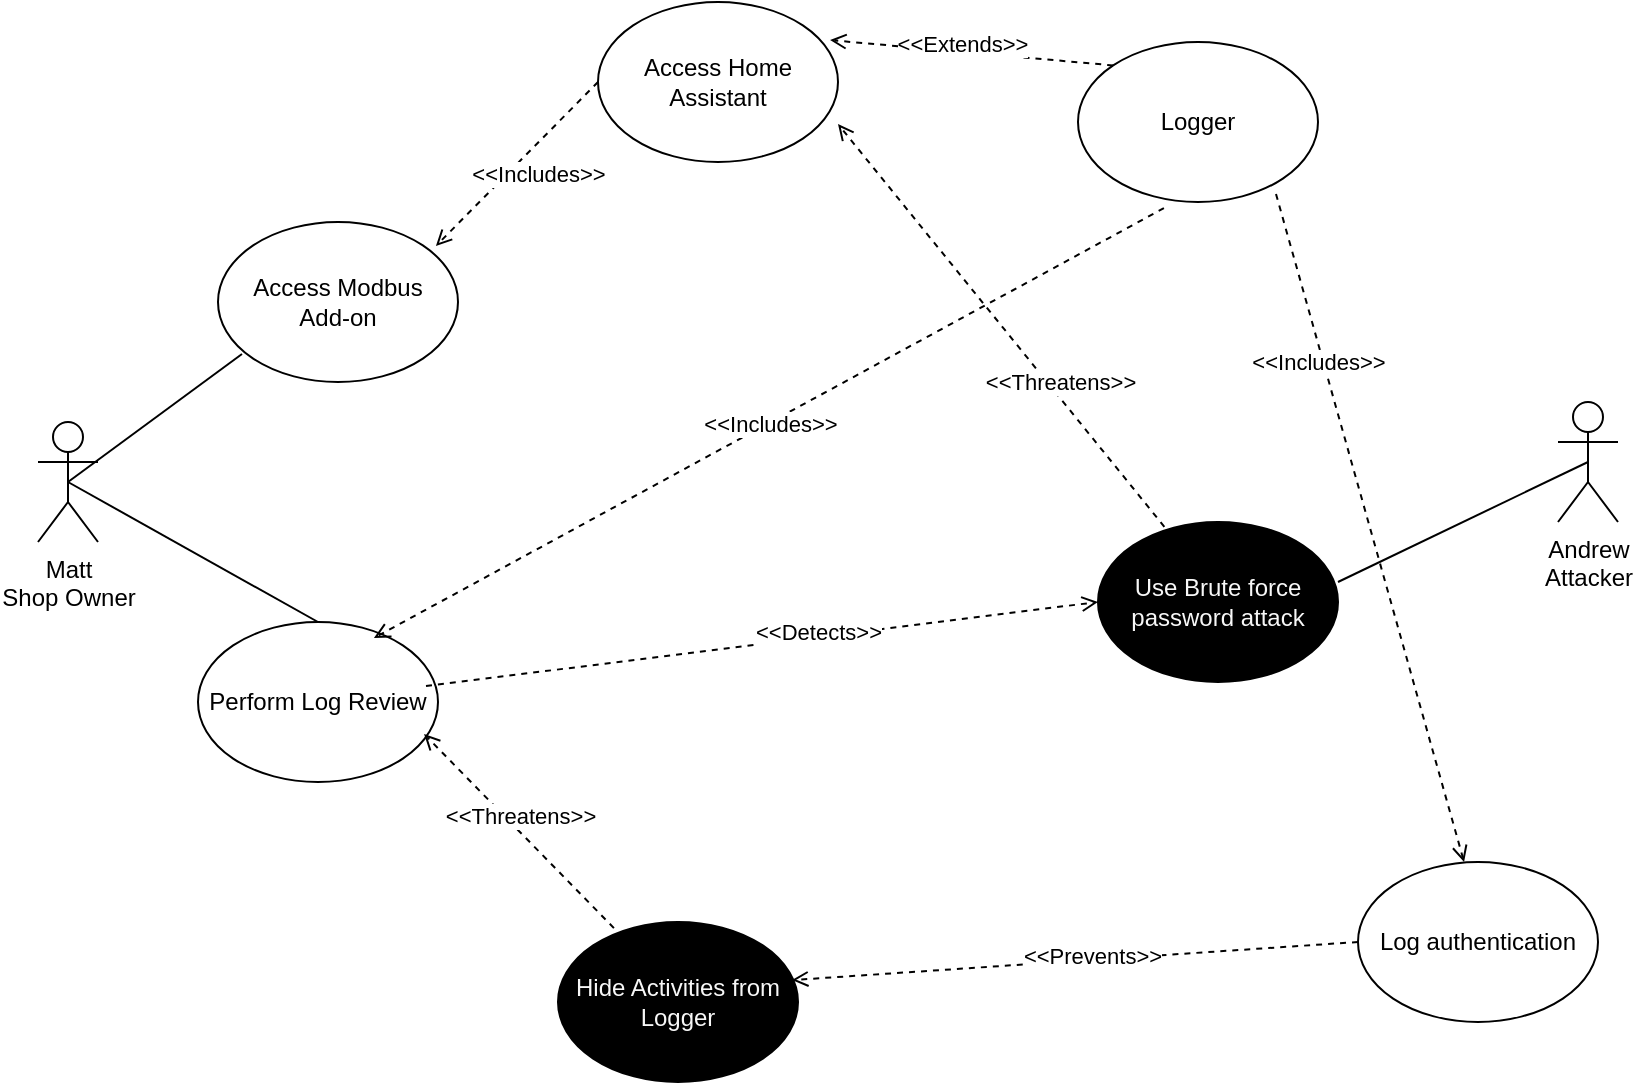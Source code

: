 <mxfile version="15.3.1" type="device"><diagram id="4E3Xk7O1Sg4ab-ENBFoo" name="Page-1"><mxGraphModel dx="1422" dy="1805" grid="1" gridSize="10" guides="1" tooltips="1" connect="1" arrows="1" fold="1" page="1" pageScale="1" pageWidth="850" pageHeight="1100" math="0" shadow="0"><root><mxCell id="0"/><mxCell id="1" parent="0"/><mxCell id="qZiH2Oc5dCERm7C21Idm-2" value="Matt&lt;br&gt;Shop Owner" style="shape=umlActor;verticalLabelPosition=bottom;verticalAlign=top;html=1;outlineConnect=0;" vertex="1" parent="1"><mxGeometry x="40" y="200" width="30" height="60" as="geometry"/></mxCell><mxCell id="qZiH2Oc5dCERm7C21Idm-3" value="Andrew&lt;br&gt;Attacker" style="shape=umlActor;verticalLabelPosition=bottom;verticalAlign=top;html=1;outlineConnect=0;" vertex="1" parent="1"><mxGeometry x="800" y="190" width="30" height="60" as="geometry"/></mxCell><mxCell id="qZiH2Oc5dCERm7C21Idm-20" value="" style="endArrow=none;html=1;entryX=0.5;entryY=0.5;entryDx=0;entryDy=0;entryPerimeter=0;exitX=1;exitY=0.375;exitDx=0;exitDy=0;exitPerimeter=0;" edge="1" parent="1" source="qZiH2Oc5dCERm7C21Idm-38" target="qZiH2Oc5dCERm7C21Idm-3"><mxGeometry width="50" height="50" relative="1" as="geometry"><mxPoint x="760" y="70" as="sourcePoint"/><mxPoint x="795" y="370" as="targetPoint"/></mxGeometry></mxCell><mxCell id="qZiH2Oc5dCERm7C21Idm-33" value="Perform Log Review" style="ellipse;whiteSpace=wrap;html=1;" vertex="1" parent="1"><mxGeometry x="120" y="300" width="120" height="80" as="geometry"/></mxCell><mxCell id="qZiH2Oc5dCERm7C21Idm-38" value="Use Brute force password attack" style="ellipse;whiteSpace=wrap;html=1;fillColor=#000000;fontColor=#F7F7F7;" vertex="1" parent="1"><mxGeometry x="570" y="250" width="120" height="80" as="geometry"/></mxCell><mxCell id="qZiH2Oc5dCERm7C21Idm-45" value="Access Home Assistant" style="ellipse;whiteSpace=wrap;html=1;" vertex="1" parent="1"><mxGeometry x="320" y="-10" width="120" height="80" as="geometry"/></mxCell><mxCell id="qZiH2Oc5dCERm7C21Idm-47" value="" style="endArrow=open;html=1;dashed=1;fontColor=#F7F7F7;entryX=0.908;entryY=0.15;entryDx=0;entryDy=0;exitX=0;exitY=0.5;exitDx=0;exitDy=0;endFill=0;entryPerimeter=0;" edge="1" parent="1" source="qZiH2Oc5dCERm7C21Idm-45" target="qZiH2Oc5dCERm7C21Idm-49"><mxGeometry relative="1" as="geometry"><mxPoint x="500" y="430" as="sourcePoint"/><mxPoint x="330" y="180" as="targetPoint"/></mxGeometry></mxCell><mxCell id="qZiH2Oc5dCERm7C21Idm-48" value="&amp;lt;&amp;lt;Includes&amp;gt;&amp;gt;" style="edgeLabel;resizable=0;html=1;align=center;verticalAlign=middle;" connectable="0" vertex="1" parent="qZiH2Oc5dCERm7C21Idm-47"><mxGeometry relative="1" as="geometry"><mxPoint x="10" y="5" as="offset"/></mxGeometry></mxCell><mxCell id="qZiH2Oc5dCERm7C21Idm-49" value="Access Modbus &lt;br&gt;Add-on" style="ellipse;whiteSpace=wrap;html=1;" vertex="1" parent="1"><mxGeometry x="130" y="100" width="120" height="80" as="geometry"/></mxCell><mxCell id="qZiH2Oc5dCERm7C21Idm-59" value="" style="endArrow=open;html=1;dashed=1;fontColor=#F7F7F7;exitX=0.308;exitY=0.088;exitDx=0;exitDy=0;entryX=1;entryY=0.763;entryDx=0;entryDy=0;entryPerimeter=0;exitPerimeter=0;endFill=0;" edge="1" parent="1" source="qZiH2Oc5dCERm7C21Idm-38" target="qZiH2Oc5dCERm7C21Idm-45"><mxGeometry relative="1" as="geometry"><mxPoint x="718.04" y="188" as="sourcePoint"/><mxPoint x="690" y="280" as="targetPoint"/></mxGeometry></mxCell><mxCell id="qZiH2Oc5dCERm7C21Idm-60" value="&amp;lt;&amp;lt;Threatens&amp;gt;&amp;gt;" style="edgeLabel;resizable=0;html=1;align=center;verticalAlign=middle;" connectable="0" vertex="1" parent="qZiH2Oc5dCERm7C21Idm-59"><mxGeometry relative="1" as="geometry"><mxPoint x="27" y="26" as="offset"/></mxGeometry></mxCell><mxCell id="qZiH2Oc5dCERm7C21Idm-64" value="" style="endArrow=none;html=1;exitX=0.5;exitY=0.5;exitDx=0;exitDy=0;exitPerimeter=0;entryX=0.5;entryY=0;entryDx=0;entryDy=0;" edge="1" parent="1" source="qZiH2Oc5dCERm7C21Idm-2" target="qZiH2Oc5dCERm7C21Idm-33"><mxGeometry width="50" height="50" relative="1" as="geometry"><mxPoint x="65" y="240" as="sourcePoint"/><mxPoint x="170" y="387.04" as="targetPoint"/></mxGeometry></mxCell><mxCell id="qZiH2Oc5dCERm7C21Idm-69" value="" style="endArrow=open;html=1;dashed=1;fontColor=#F7F7F7;exitX=0;exitY=0;exitDx=0;exitDy=0;entryX=0.967;entryY=0.238;entryDx=0;entryDy=0;endFill=0;entryPerimeter=0;" edge="1" parent="1" source="qZiH2Oc5dCERm7C21Idm-76" target="qZiH2Oc5dCERm7C21Idm-45"><mxGeometry relative="1" as="geometry"><mxPoint x="450" y="410" as="sourcePoint"/><mxPoint x="330" y="450" as="targetPoint"/></mxGeometry></mxCell><mxCell id="qZiH2Oc5dCERm7C21Idm-70" value="&amp;lt;&amp;lt;Extends&amp;gt;&amp;gt;" style="edgeLabel;resizable=0;html=1;align=center;verticalAlign=middle;" connectable="0" vertex="1" parent="qZiH2Oc5dCERm7C21Idm-69"><mxGeometry relative="1" as="geometry"><mxPoint x="-5" y="-5" as="offset"/></mxGeometry></mxCell><mxCell id="qZiH2Oc5dCERm7C21Idm-71" value="" style="endArrow=open;html=1;dashed=1;fontColor=#F7F7F7;entryX=0;entryY=0.5;entryDx=0;entryDy=0;exitX=0.95;exitY=0.4;exitDx=0;exitDy=0;exitPerimeter=0;endFill=0;" edge="1" parent="1" source="qZiH2Oc5dCERm7C21Idm-33" target="qZiH2Oc5dCERm7C21Idm-38"><mxGeometry relative="1" as="geometry"><mxPoint x="191.04" y="403.04" as="sourcePoint"/><mxPoint x="620" y="120" as="targetPoint"/></mxGeometry></mxCell><mxCell id="qZiH2Oc5dCERm7C21Idm-72" value="&amp;lt;&amp;lt;Detects&amp;gt;&amp;gt;" style="edgeLabel;resizable=0;html=1;align=center;verticalAlign=middle;" connectable="0" vertex="1" parent="qZiH2Oc5dCERm7C21Idm-71"><mxGeometry relative="1" as="geometry"><mxPoint x="28" y="-6" as="offset"/></mxGeometry></mxCell><mxCell id="qZiH2Oc5dCERm7C21Idm-75" value="Hide Activities from Logger" style="ellipse;whiteSpace=wrap;html=1;fillColor=#000000;fontColor=#F7F7F7;" vertex="1" parent="1"><mxGeometry x="300" y="450" width="120" height="80" as="geometry"/></mxCell><mxCell id="qZiH2Oc5dCERm7C21Idm-76" value="Logger" style="ellipse;whiteSpace=wrap;html=1;" vertex="1" parent="1"><mxGeometry x="560" y="10" width="120" height="80" as="geometry"/></mxCell><mxCell id="qZiH2Oc5dCERm7C21Idm-78" value="" style="endArrow=open;html=1;dashed=1;fontColor=#F7F7F7;exitX=0.358;exitY=1.038;exitDx=0;exitDy=0;entryX=0.733;entryY=0.1;entryDx=0;entryDy=0;entryPerimeter=0;exitPerimeter=0;endFill=0;" edge="1" parent="1" source="qZiH2Oc5dCERm7C21Idm-76" target="qZiH2Oc5dCERm7C21Idm-33"><mxGeometry relative="1" as="geometry"><mxPoint x="400" y="440" as="sourcePoint"/><mxPoint x="100" y="500" as="targetPoint"/></mxGeometry></mxCell><mxCell id="qZiH2Oc5dCERm7C21Idm-79" value="&amp;lt;&amp;lt;Includes&amp;gt;&amp;gt;" style="edgeLabel;resizable=0;html=1;align=center;verticalAlign=middle;" connectable="0" vertex="1" parent="qZiH2Oc5dCERm7C21Idm-78"><mxGeometry relative="1" as="geometry"/></mxCell><mxCell id="qZiH2Oc5dCERm7C21Idm-86" value="" style="endArrow=open;html=1;dashed=1;fontColor=#F7F7F7;exitX=0.233;exitY=0.038;exitDx=0;exitDy=0;entryX=0.942;entryY=0.7;entryDx=0;entryDy=0;entryPerimeter=0;endFill=0;exitPerimeter=0;" edge="1" parent="1" source="qZiH2Oc5dCERm7C21Idm-75" target="qZiH2Oc5dCERm7C21Idm-33"><mxGeometry relative="1" as="geometry"><mxPoint x="696" y="570" as="sourcePoint"/><mxPoint x="410" y="576" as="targetPoint"/></mxGeometry></mxCell><mxCell id="qZiH2Oc5dCERm7C21Idm-87" value="&amp;lt;&amp;lt;Threatens&amp;gt;&amp;gt;" style="edgeLabel;resizable=0;html=1;align=center;verticalAlign=middle;" connectable="0" vertex="1" parent="qZiH2Oc5dCERm7C21Idm-86"><mxGeometry relative="1" as="geometry"><mxPoint y="-8" as="offset"/></mxGeometry></mxCell><mxCell id="qZiH2Oc5dCERm7C21Idm-88" value="Log authentication" style="ellipse;whiteSpace=wrap;html=1;" vertex="1" parent="1"><mxGeometry x="700" y="420" width="120" height="80" as="geometry"/></mxCell><mxCell id="qZiH2Oc5dCERm7C21Idm-89" value="" style="endArrow=open;html=1;dashed=1;fontColor=#F7F7F7;entryX=0.975;entryY=0.363;entryDx=0;entryDy=0;exitX=0;exitY=0.5;exitDx=0;exitDy=0;endFill=0;entryPerimeter=0;" edge="1" parent="1" source="qZiH2Oc5dCERm7C21Idm-88" target="qZiH2Oc5dCERm7C21Idm-75"><mxGeometry relative="1" as="geometry"><mxPoint x="460" y="580" as="sourcePoint"/><mxPoint x="651.04" y="446" as="targetPoint"/></mxGeometry></mxCell><mxCell id="qZiH2Oc5dCERm7C21Idm-90" value="&amp;lt;&amp;lt;Prevents&amp;gt;&amp;gt;" style="edgeLabel;resizable=0;html=1;align=center;verticalAlign=middle;" connectable="0" vertex="1" parent="qZiH2Oc5dCERm7C21Idm-89"><mxGeometry relative="1" as="geometry"><mxPoint x="8" y="-3" as="offset"/></mxGeometry></mxCell><mxCell id="qZiH2Oc5dCERm7C21Idm-93" value="" style="endArrow=open;html=1;dashed=1;fontColor=#F7F7F7;exitX=0.825;exitY=0.95;exitDx=0;exitDy=0;entryX=0.442;entryY=0;entryDx=0;entryDy=0;exitPerimeter=0;entryPerimeter=0;endFill=0;" edge="1" parent="1" source="qZiH2Oc5dCERm7C21Idm-76" target="qZiH2Oc5dCERm7C21Idm-88"><mxGeometry relative="1" as="geometry"><mxPoint x="640" y="420" as="sourcePoint"/><mxPoint x="262.426" y="248.284" as="targetPoint"/></mxGeometry></mxCell><mxCell id="qZiH2Oc5dCERm7C21Idm-94" value="&amp;lt;&amp;lt;Includes&amp;gt;&amp;gt;" style="edgeLabel;resizable=0;html=1;align=center;verticalAlign=middle;" connectable="0" vertex="1" parent="qZiH2Oc5dCERm7C21Idm-93"><mxGeometry relative="1" as="geometry"><mxPoint x="-26" y="-83" as="offset"/></mxGeometry></mxCell><mxCell id="qZiH2Oc5dCERm7C21Idm-103" value="" style="endArrow=none;html=1;exitX=0.5;exitY=0.5;exitDx=0;exitDy=0;exitPerimeter=0;entryX=0.1;entryY=0.825;entryDx=0;entryDy=0;entryPerimeter=0;" edge="1" parent="1" source="qZiH2Oc5dCERm7C21Idm-2" target="qZiH2Oc5dCERm7C21Idm-49"><mxGeometry width="50" height="50" relative="1" as="geometry"><mxPoint x="65" y="240" as="sourcePoint"/><mxPoint x="110" y="430" as="targetPoint"/></mxGeometry></mxCell></root></mxGraphModel></diagram></mxfile>
